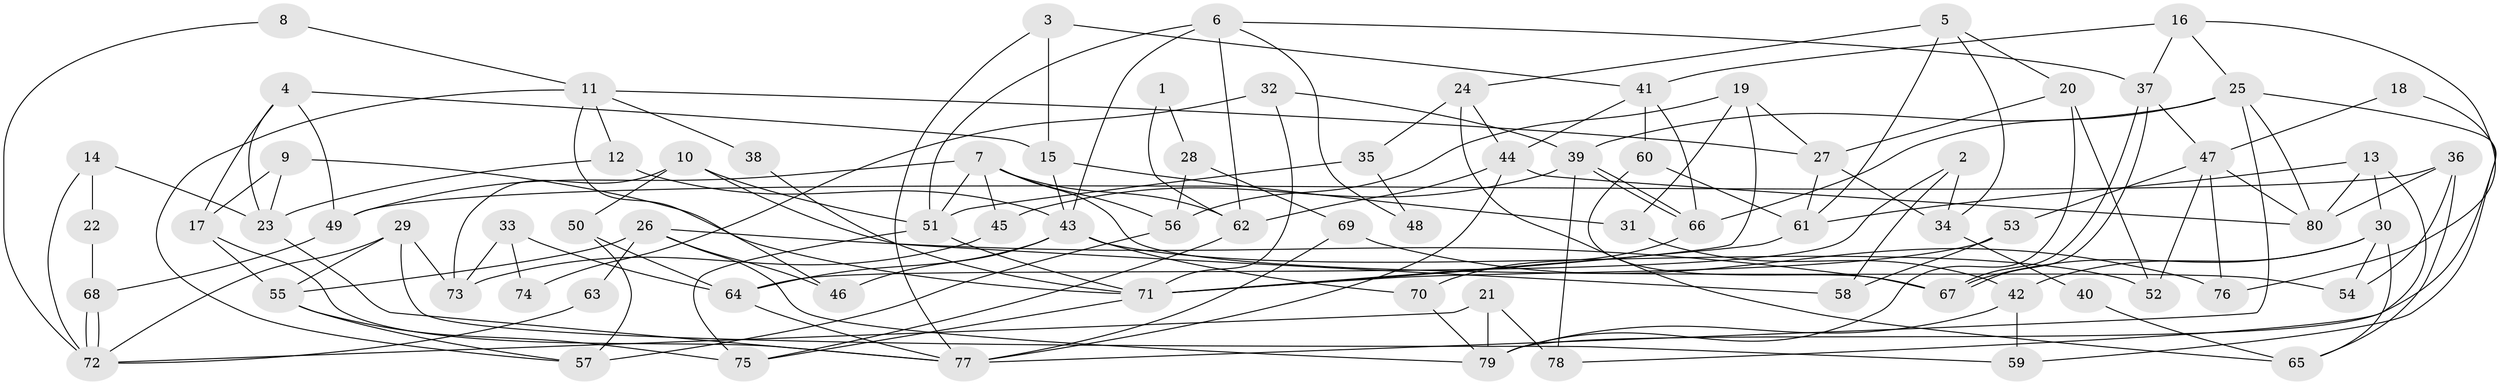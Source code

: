 // coarse degree distribution, {3: 0.1875, 6: 0.1875, 5: 0.14583333333333334, 4: 0.16666666666666666, 8: 0.125, 2: 0.0625, 7: 0.125}
// Generated by graph-tools (version 1.1) at 2025/52/02/27/25 19:52:02]
// undirected, 80 vertices, 160 edges
graph export_dot {
graph [start="1"]
  node [color=gray90,style=filled];
  1;
  2;
  3;
  4;
  5;
  6;
  7;
  8;
  9;
  10;
  11;
  12;
  13;
  14;
  15;
  16;
  17;
  18;
  19;
  20;
  21;
  22;
  23;
  24;
  25;
  26;
  27;
  28;
  29;
  30;
  31;
  32;
  33;
  34;
  35;
  36;
  37;
  38;
  39;
  40;
  41;
  42;
  43;
  44;
  45;
  46;
  47;
  48;
  49;
  50;
  51;
  52;
  53;
  54;
  55;
  56;
  57;
  58;
  59;
  60;
  61;
  62;
  63;
  64;
  65;
  66;
  67;
  68;
  69;
  70;
  71;
  72;
  73;
  74;
  75;
  76;
  77;
  78;
  79;
  80;
  1 -- 28;
  1 -- 62;
  2 -- 58;
  2 -- 64;
  2 -- 34;
  3 -- 41;
  3 -- 77;
  3 -- 15;
  4 -- 15;
  4 -- 23;
  4 -- 17;
  4 -- 49;
  5 -- 61;
  5 -- 34;
  5 -- 20;
  5 -- 24;
  6 -- 37;
  6 -- 62;
  6 -- 43;
  6 -- 48;
  6 -- 51;
  7 -- 51;
  7 -- 49;
  7 -- 45;
  7 -- 54;
  7 -- 56;
  7 -- 62;
  8 -- 72;
  8 -- 11;
  9 -- 71;
  9 -- 17;
  9 -- 23;
  10 -- 73;
  10 -- 51;
  10 -- 50;
  10 -- 58;
  11 -- 27;
  11 -- 57;
  11 -- 12;
  11 -- 38;
  11 -- 46;
  12 -- 43;
  12 -- 23;
  13 -- 61;
  13 -- 30;
  13 -- 78;
  13 -- 80;
  14 -- 23;
  14 -- 72;
  14 -- 22;
  15 -- 43;
  15 -- 31;
  16 -- 25;
  16 -- 41;
  16 -- 37;
  16 -- 76;
  17 -- 55;
  17 -- 77;
  18 -- 79;
  18 -- 47;
  19 -- 71;
  19 -- 56;
  19 -- 27;
  19 -- 31;
  20 -- 52;
  20 -- 27;
  20 -- 79;
  21 -- 78;
  21 -- 79;
  21 -- 72;
  22 -- 68;
  23 -- 77;
  24 -- 44;
  24 -- 35;
  24 -- 65;
  25 -- 77;
  25 -- 66;
  25 -- 39;
  25 -- 59;
  25 -- 80;
  26 -- 55;
  26 -- 79;
  26 -- 46;
  26 -- 63;
  26 -- 67;
  27 -- 34;
  27 -- 61;
  28 -- 69;
  28 -- 56;
  29 -- 59;
  29 -- 72;
  29 -- 55;
  29 -- 73;
  30 -- 67;
  30 -- 65;
  30 -- 42;
  30 -- 54;
  31 -- 42;
  32 -- 39;
  32 -- 71;
  32 -- 74;
  33 -- 73;
  33 -- 64;
  33 -- 74;
  34 -- 40;
  35 -- 51;
  35 -- 48;
  36 -- 54;
  36 -- 80;
  36 -- 49;
  36 -- 65;
  37 -- 67;
  37 -- 67;
  37 -- 47;
  38 -- 71;
  39 -- 66;
  39 -- 66;
  39 -- 45;
  39 -- 78;
  40 -- 65;
  41 -- 44;
  41 -- 66;
  41 -- 60;
  42 -- 59;
  42 -- 79;
  43 -- 46;
  43 -- 52;
  43 -- 64;
  43 -- 70;
  44 -- 77;
  44 -- 80;
  44 -- 62;
  45 -- 73;
  47 -- 80;
  47 -- 52;
  47 -- 53;
  47 -- 76;
  49 -- 68;
  50 -- 64;
  50 -- 57;
  51 -- 71;
  51 -- 75;
  53 -- 71;
  53 -- 58;
  55 -- 75;
  55 -- 57;
  56 -- 57;
  60 -- 67;
  60 -- 61;
  61 -- 71;
  62 -- 75;
  63 -- 72;
  64 -- 77;
  66 -- 70;
  68 -- 72;
  68 -- 72;
  69 -- 77;
  69 -- 76;
  70 -- 79;
  71 -- 75;
}
